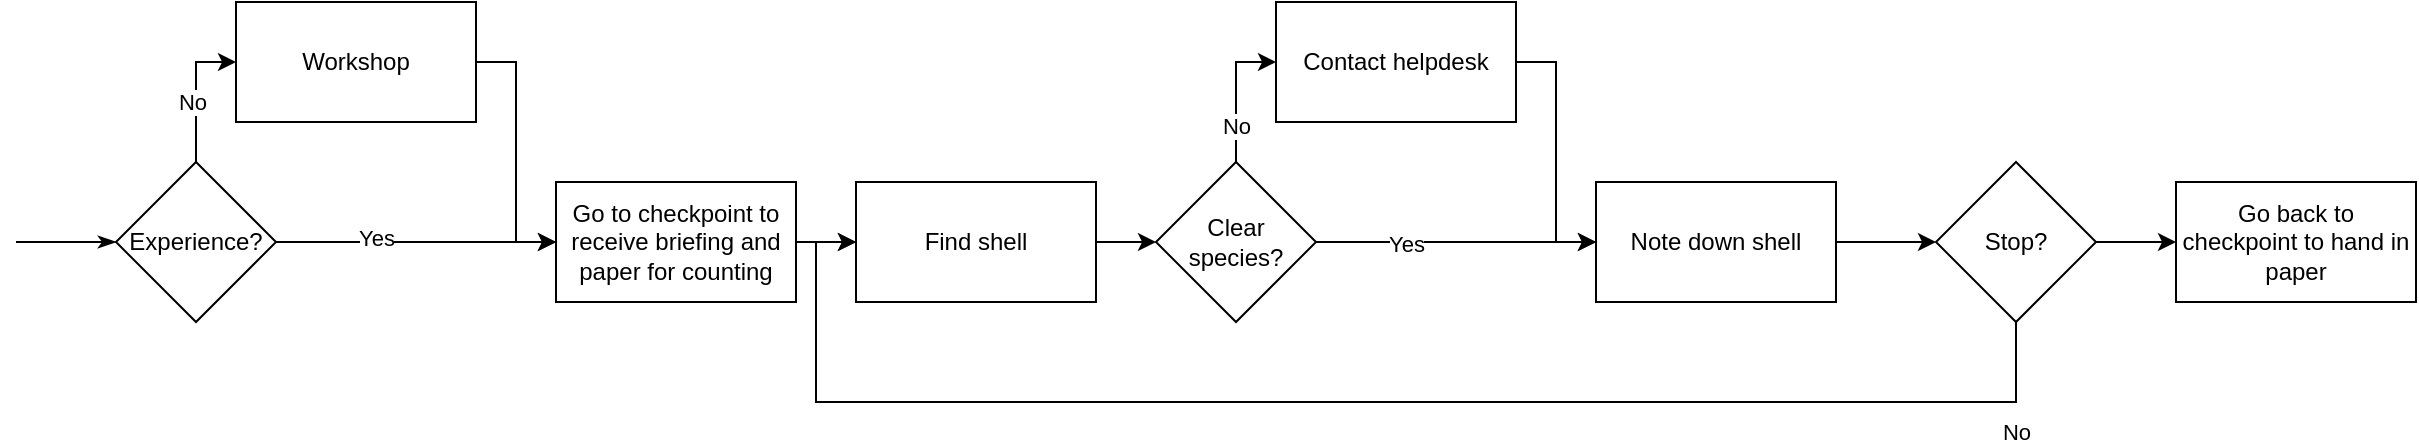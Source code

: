 <mxfile version="20.6.2" type="github" pages="2">
  <diagram id="__r4vuHzeCIJA-50YF6d" name="Current counting scenario">
    <mxGraphModel dx="2021" dy="1124" grid="1" gridSize="10" guides="1" tooltips="1" connect="1" arrows="1" fold="1" page="1" pageScale="1" pageWidth="850" pageHeight="1100" math="0" shadow="0">
      <root>
        <mxCell id="0" />
        <mxCell id="1" parent="0" />
        <mxCell id="xNskjE86xDGm7wPtTQgc-3" style="edgeStyle=orthogonalEdgeStyle;rounded=0;orthogonalLoop=1;jettySize=auto;html=1;startArrow=classicThin;startFill=1;endArrow=none;endFill=0;" edge="1" parent="1" source="xNskjE86xDGm7wPtTQgc-2">
          <mxGeometry relative="1" as="geometry">
            <mxPoint x="10" y="520" as="targetPoint" />
          </mxGeometry>
        </mxCell>
        <mxCell id="xNskjE86xDGm7wPtTQgc-6" style="edgeStyle=orthogonalEdgeStyle;rounded=0;orthogonalLoop=1;jettySize=auto;html=1;entryX=0;entryY=0.5;entryDx=0;entryDy=0;startArrow=none;startFill=0;endArrow=classic;endFill=1;" edge="1" parent="1" source="xNskjE86xDGm7wPtTQgc-2" target="xNskjE86xDGm7wPtTQgc-5">
          <mxGeometry relative="1" as="geometry" />
        </mxCell>
        <mxCell id="xNskjE86xDGm7wPtTQgc-12" value="No" style="edgeLabel;html=1;align=center;verticalAlign=middle;resizable=0;points=[];" vertex="1" connectable="0" parent="xNskjE86xDGm7wPtTQgc-6">
          <mxGeometry x="-0.125" y="2" relative="1" as="geometry">
            <mxPoint as="offset" />
          </mxGeometry>
        </mxCell>
        <mxCell id="xNskjE86xDGm7wPtTQgc-11" style="edgeStyle=orthogonalEdgeStyle;rounded=0;orthogonalLoop=1;jettySize=auto;html=1;entryX=0;entryY=0.5;entryDx=0;entryDy=0;startArrow=none;startFill=0;endArrow=classic;endFill=1;" edge="1" parent="1" source="xNskjE86xDGm7wPtTQgc-2" target="xNskjE86xDGm7wPtTQgc-9">
          <mxGeometry relative="1" as="geometry" />
        </mxCell>
        <mxCell id="xNskjE86xDGm7wPtTQgc-13" value="Yes" style="edgeLabel;html=1;align=center;verticalAlign=middle;resizable=0;points=[];" vertex="1" connectable="0" parent="xNskjE86xDGm7wPtTQgc-11">
          <mxGeometry x="-0.293" y="2" relative="1" as="geometry">
            <mxPoint as="offset" />
          </mxGeometry>
        </mxCell>
        <mxCell id="xNskjE86xDGm7wPtTQgc-2" value="Experience?" style="rhombus;whiteSpace=wrap;html=1;" vertex="1" parent="1">
          <mxGeometry x="60" y="480" width="80" height="80" as="geometry" />
        </mxCell>
        <mxCell id="xNskjE86xDGm7wPtTQgc-10" style="edgeStyle=orthogonalEdgeStyle;rounded=0;orthogonalLoop=1;jettySize=auto;html=1;entryX=0;entryY=0.5;entryDx=0;entryDy=0;startArrow=none;startFill=0;endArrow=classic;endFill=1;" edge="1" parent="1" source="xNskjE86xDGm7wPtTQgc-5" target="xNskjE86xDGm7wPtTQgc-9">
          <mxGeometry relative="1" as="geometry">
            <Array as="points">
              <mxPoint x="260" y="430" />
              <mxPoint x="260" y="520" />
            </Array>
          </mxGeometry>
        </mxCell>
        <mxCell id="xNskjE86xDGm7wPtTQgc-5" value="Workshop" style="rounded=0;whiteSpace=wrap;html=1;" vertex="1" parent="1">
          <mxGeometry x="120" y="400" width="120" height="60" as="geometry" />
        </mxCell>
        <mxCell id="xNskjE86xDGm7wPtTQgc-15" style="edgeStyle=orthogonalEdgeStyle;rounded=0;orthogonalLoop=1;jettySize=auto;html=1;entryX=0;entryY=0.5;entryDx=0;entryDy=0;startArrow=none;startFill=0;endArrow=classic;endFill=1;" edge="1" parent="1" source="xNskjE86xDGm7wPtTQgc-9" target="xNskjE86xDGm7wPtTQgc-14">
          <mxGeometry relative="1" as="geometry" />
        </mxCell>
        <mxCell id="xNskjE86xDGm7wPtTQgc-9" value="Go to checkpoint to receive briefing and paper for counting" style="rounded=0;whiteSpace=wrap;html=1;" vertex="1" parent="1">
          <mxGeometry x="280" y="490" width="120" height="60" as="geometry" />
        </mxCell>
        <mxCell id="xNskjE86xDGm7wPtTQgc-18" style="edgeStyle=orthogonalEdgeStyle;rounded=0;orthogonalLoop=1;jettySize=auto;html=1;entryX=0;entryY=0.5;entryDx=0;entryDy=0;startArrow=none;startFill=0;endArrow=classic;endFill=1;" edge="1" parent="1" source="xNskjE86xDGm7wPtTQgc-14" target="xNskjE86xDGm7wPtTQgc-17">
          <mxGeometry relative="1" as="geometry" />
        </mxCell>
        <mxCell id="xNskjE86xDGm7wPtTQgc-14" value="Find shell" style="rounded=0;whiteSpace=wrap;html=1;" vertex="1" parent="1">
          <mxGeometry x="430" y="490" width="120" height="60" as="geometry" />
        </mxCell>
        <mxCell id="xNskjE86xDGm7wPtTQgc-20" style="edgeStyle=orthogonalEdgeStyle;rounded=0;orthogonalLoop=1;jettySize=auto;html=1;entryX=0;entryY=0.5;entryDx=0;entryDy=0;startArrow=none;startFill=0;endArrow=classic;endFill=1;" edge="1" parent="1" source="xNskjE86xDGm7wPtTQgc-17" target="xNskjE86xDGm7wPtTQgc-19">
          <mxGeometry relative="1" as="geometry" />
        </mxCell>
        <mxCell id="xNskjE86xDGm7wPtTQgc-25" value="Yes" style="edgeLabel;html=1;align=center;verticalAlign=middle;resizable=0;points=[];" vertex="1" connectable="0" parent="xNskjE86xDGm7wPtTQgc-20">
          <mxGeometry x="-0.367" y="-1" relative="1" as="geometry">
            <mxPoint as="offset" />
          </mxGeometry>
        </mxCell>
        <mxCell id="xNskjE86xDGm7wPtTQgc-22" style="edgeStyle=orthogonalEdgeStyle;rounded=0;orthogonalLoop=1;jettySize=auto;html=1;entryX=0;entryY=0.5;entryDx=0;entryDy=0;startArrow=none;startFill=0;endArrow=classic;endFill=1;" edge="1" parent="1" source="xNskjE86xDGm7wPtTQgc-17" target="xNskjE86xDGm7wPtTQgc-21">
          <mxGeometry relative="1" as="geometry">
            <Array as="points">
              <mxPoint x="620" y="430" />
            </Array>
          </mxGeometry>
        </mxCell>
        <mxCell id="xNskjE86xDGm7wPtTQgc-24" value="No" style="edgeLabel;html=1;align=center;verticalAlign=middle;resizable=0;points=[];" vertex="1" connectable="0" parent="xNskjE86xDGm7wPtTQgc-22">
          <mxGeometry x="-0.24" y="2" relative="1" as="geometry">
            <mxPoint x="2" y="8" as="offset" />
          </mxGeometry>
        </mxCell>
        <mxCell id="xNskjE86xDGm7wPtTQgc-17" value="Clear species?" style="rhombus;whiteSpace=wrap;html=1;" vertex="1" parent="1">
          <mxGeometry x="580" y="480" width="80" height="80" as="geometry" />
        </mxCell>
        <mxCell id="xNskjE86xDGm7wPtTQgc-27" style="edgeStyle=orthogonalEdgeStyle;rounded=0;orthogonalLoop=1;jettySize=auto;html=1;entryX=0;entryY=0.5;entryDx=0;entryDy=0;startArrow=none;startFill=0;endArrow=classic;endFill=1;" edge="1" parent="1" source="xNskjE86xDGm7wPtTQgc-19" target="xNskjE86xDGm7wPtTQgc-26">
          <mxGeometry relative="1" as="geometry" />
        </mxCell>
        <mxCell id="xNskjE86xDGm7wPtTQgc-19" value="Note down shell" style="rounded=0;whiteSpace=wrap;html=1;" vertex="1" parent="1">
          <mxGeometry x="800" y="490" width="120" height="60" as="geometry" />
        </mxCell>
        <mxCell id="xNskjE86xDGm7wPtTQgc-23" style="edgeStyle=orthogonalEdgeStyle;rounded=0;orthogonalLoop=1;jettySize=auto;html=1;entryX=0;entryY=0.5;entryDx=0;entryDy=0;startArrow=none;startFill=0;endArrow=classic;endFill=1;" edge="1" parent="1" source="xNskjE86xDGm7wPtTQgc-21" target="xNskjE86xDGm7wPtTQgc-19">
          <mxGeometry relative="1" as="geometry" />
        </mxCell>
        <mxCell id="xNskjE86xDGm7wPtTQgc-21" value="Contact helpdesk" style="rounded=0;whiteSpace=wrap;html=1;" vertex="1" parent="1">
          <mxGeometry x="640" y="400" width="120" height="60" as="geometry" />
        </mxCell>
        <mxCell id="xNskjE86xDGm7wPtTQgc-28" style="edgeStyle=orthogonalEdgeStyle;rounded=0;orthogonalLoop=1;jettySize=auto;html=1;startArrow=none;startFill=0;endArrow=classic;endFill=1;" edge="1" parent="1" source="xNskjE86xDGm7wPtTQgc-26">
          <mxGeometry relative="1" as="geometry">
            <mxPoint x="430" y="520" as="targetPoint" />
            <Array as="points">
              <mxPoint x="1010" y="600" />
              <mxPoint x="410" y="600" />
              <mxPoint x="410" y="520" />
            </Array>
          </mxGeometry>
        </mxCell>
        <mxCell id="xNskjE86xDGm7wPtTQgc-29" value="No" style="edgeLabel;html=1;align=center;verticalAlign=middle;resizable=0;points=[];" vertex="1" connectable="0" parent="xNskjE86xDGm7wPtTQgc-28">
          <mxGeometry x="-0.943" relative="1" as="geometry">
            <mxPoint y="34" as="offset" />
          </mxGeometry>
        </mxCell>
        <mxCell id="xNskjE86xDGm7wPtTQgc-31" style="edgeStyle=orthogonalEdgeStyle;rounded=0;orthogonalLoop=1;jettySize=auto;html=1;entryX=0;entryY=0.5;entryDx=0;entryDy=0;startArrow=none;startFill=0;endArrow=classic;endFill=1;" edge="1" parent="1" source="xNskjE86xDGm7wPtTQgc-26" target="xNskjE86xDGm7wPtTQgc-30">
          <mxGeometry relative="1" as="geometry" />
        </mxCell>
        <mxCell id="xNskjE86xDGm7wPtTQgc-26" value="Stop?" style="rhombus;whiteSpace=wrap;html=1;" vertex="1" parent="1">
          <mxGeometry x="970" y="480" width="80" height="80" as="geometry" />
        </mxCell>
        <mxCell id="xNskjE86xDGm7wPtTQgc-30" value="Go back to checkpoint to hand in paper" style="rounded=0;whiteSpace=wrap;html=1;" vertex="1" parent="1">
          <mxGeometry x="1090" y="490" width="120" height="60" as="geometry" />
        </mxCell>
      </root>
    </mxGraphModel>
  </diagram>
  <diagram id="OOVuALbotiky__wICx1B" name="Ideal counting scenario">
    <mxGraphModel dx="2021" dy="1124" grid="1" gridSize="10" guides="1" tooltips="1" connect="1" arrows="1" fold="1" page="1" pageScale="1" pageWidth="850" pageHeight="1100" math="0" shadow="0">
      <root>
        <mxCell id="0" />
        <mxCell id="1" parent="0" />
      </root>
    </mxGraphModel>
  </diagram>
</mxfile>
